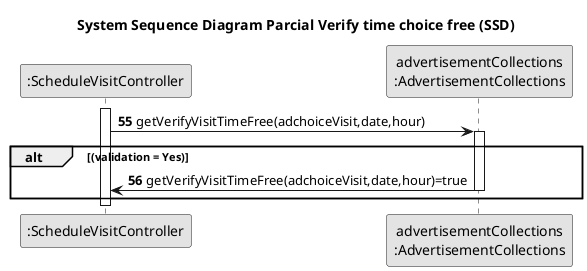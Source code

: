 @startuml
skinparam monochrome true
skinparam packageStyle rectangle
skinparam shadowing false

title System Sequence Diagram Parcial Verify time choice free (SSD)

'hide footbox

participant ":ScheduleVisitController" as CTRL

participant "advertisementCollections\n:AdvertisementCollections" as advertisementCollections

autonumber 55


        activate CTRL


            CTRL -> advertisementCollections : getVerifyVisitTimeFree(adchoiceVisit,date,hour)
            activate advertisementCollections

alt (validation = Yes)

            advertisementCollections -> CTRL: getVerifyVisitTimeFree(adchoiceVisit,date,hour)=true
            deactivate advertisementCollections
end

        deactivate CTRL

@enduml
